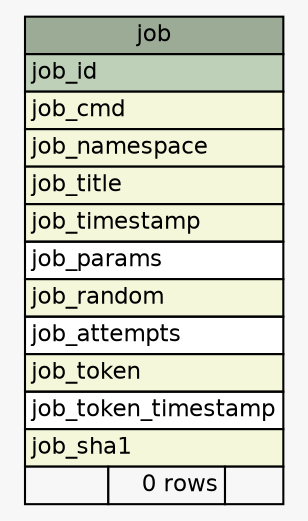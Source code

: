 // dot 2.38.0 on Linux 3.14.35-28.38.amzn1.x86_64
// SchemaSpy rev Unknown
digraph "job" {
  graph [
    rankdir="RL"
    bgcolor="#f7f7f7"
    nodesep="0.18"
    ranksep="0.46"
    fontname="Helvetica"
    fontsize="11"
  ];
  node [
    fontname="Helvetica"
    fontsize="11"
    shape="plaintext"
  ];
  edge [
    arrowsize="0.8"
  ];
  "job" [
    label=<
    <TABLE BORDER="0" CELLBORDER="1" CELLSPACING="0" BGCOLOR="#ffffff">
      <TR><TD COLSPAN="3" BGCOLOR="#9bab96" ALIGN="CENTER">job</TD></TR>
      <TR><TD PORT="job_id" COLSPAN="3" BGCOLOR="#bed1b8" ALIGN="LEFT">job_id</TD></TR>
      <TR><TD PORT="job_cmd" COLSPAN="3" BGCOLOR="#f4f7da" ALIGN="LEFT">job_cmd</TD></TR>
      <TR><TD PORT="job_namespace" COLSPAN="3" BGCOLOR="#f4f7da" ALIGN="LEFT">job_namespace</TD></TR>
      <TR><TD PORT="job_title" COLSPAN="3" BGCOLOR="#f4f7da" ALIGN="LEFT">job_title</TD></TR>
      <TR><TD PORT="job_timestamp" COLSPAN="3" BGCOLOR="#f4f7da" ALIGN="LEFT">job_timestamp</TD></TR>
      <TR><TD PORT="job_params" COLSPAN="3" ALIGN="LEFT">job_params</TD></TR>
      <TR><TD PORT="job_random" COLSPAN="3" BGCOLOR="#f4f7da" ALIGN="LEFT">job_random</TD></TR>
      <TR><TD PORT="job_attempts" COLSPAN="3" ALIGN="LEFT">job_attempts</TD></TR>
      <TR><TD PORT="job_token" COLSPAN="3" BGCOLOR="#f4f7da" ALIGN="LEFT">job_token</TD></TR>
      <TR><TD PORT="job_token_timestamp" COLSPAN="3" ALIGN="LEFT">job_token_timestamp</TD></TR>
      <TR><TD PORT="job_sha1" COLSPAN="3" BGCOLOR="#f4f7da" ALIGN="LEFT">job_sha1</TD></TR>
      <TR><TD ALIGN="LEFT" BGCOLOR="#f7f7f7">  </TD><TD ALIGN="RIGHT" BGCOLOR="#f7f7f7">0 rows</TD><TD ALIGN="RIGHT" BGCOLOR="#f7f7f7">  </TD></TR>
    </TABLE>>
    URL="tables/job.html"
    tooltip="job"
  ];
}
